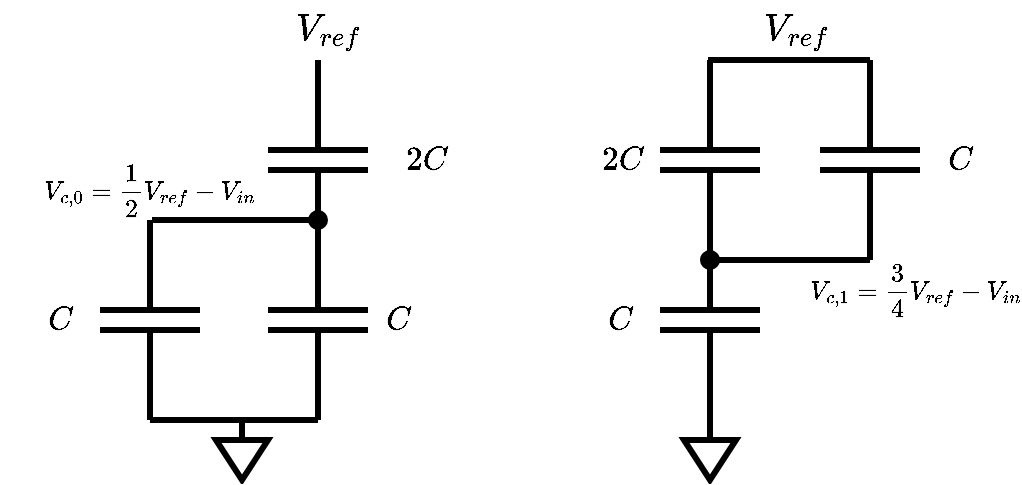 <mxfile version="24.7.8">
  <diagram name="Page-1" id="BodhiIdGOb4gnPhzjzql">
    <mxGraphModel dx="768" dy="708" grid="1" gridSize="10" guides="1" tooltips="1" connect="1" arrows="1" fold="1" page="1" pageScale="1" pageWidth="850" pageHeight="1100" math="1" shadow="0">
      <root>
        <mxCell id="0" />
        <mxCell id="1" parent="0" />
        <mxCell id="wMdjij9ZZsWg5IOOSUUW-1" value="" style="pointerEvents=1;verticalLabelPosition=bottom;shadow=0;dashed=0;align=center;html=1;verticalAlign=top;shape=mxgraph.electrical.capacitors.capacitor_1;direction=south;strokeWidth=3;" parent="1" vertex="1">
          <mxGeometry x="214" y="280" width="50" height="100" as="geometry" />
        </mxCell>
        <mxCell id="wMdjij9ZZsWg5IOOSUUW-2" value="" style="pointerEvents=1;verticalLabelPosition=bottom;shadow=0;dashed=0;align=center;html=1;verticalAlign=top;shape=mxgraph.electrical.capacitors.capacitor_1;direction=south;strokeWidth=3;" parent="1" vertex="1">
          <mxGeometry x="214" y="360" width="50" height="100" as="geometry" />
        </mxCell>
        <mxCell id="wMdjij9ZZsWg5IOOSUUW-3" value="" style="pointerEvents=1;verticalLabelPosition=bottom;shadow=0;dashed=0;align=center;html=1;verticalAlign=top;shape=mxgraph.electrical.capacitors.capacitor_1;direction=south;strokeWidth=3;" parent="1" vertex="1">
          <mxGeometry x="410" y="280" width="50" height="100" as="geometry" />
        </mxCell>
        <mxCell id="wMdjij9ZZsWg5IOOSUUW-4" value="" style="pointerEvents=1;verticalLabelPosition=bottom;shadow=0;dashed=0;align=center;html=1;verticalAlign=top;shape=mxgraph.electrical.capacitors.capacitor_1;direction=south;strokeWidth=3;" parent="1" vertex="1">
          <mxGeometry x="410" y="360" width="50" height="100" as="geometry" />
        </mxCell>
        <mxCell id="wMdjij9ZZsWg5IOOSUUW-5" value="" style="pointerEvents=1;verticalLabelPosition=bottom;shadow=0;dashed=0;align=center;html=1;verticalAlign=top;shape=mxgraph.electrical.capacitors.capacitor_1;direction=south;strokeWidth=3;" parent="1" vertex="1">
          <mxGeometry x="130" y="360" width="50" height="100" as="geometry" />
        </mxCell>
        <mxCell id="wMdjij9ZZsWg5IOOSUUW-6" value="" style="pointerEvents=1;verticalLabelPosition=bottom;shadow=0;dashed=0;align=center;html=1;verticalAlign=top;shape=mxgraph.electrical.capacitors.capacitor_1;direction=south;strokeWidth=3;" parent="1" vertex="1">
          <mxGeometry x="490" y="280" width="50" height="100" as="geometry" />
        </mxCell>
        <mxCell id="wMdjij9ZZsWg5IOOSUUW-7" value="" style="endArrow=none;html=1;rounded=0;entryX=1;entryY=0.5;entryDx=0;entryDy=0;entryPerimeter=0;exitX=1;exitY=0.5;exitDx=0;exitDy=0;exitPerimeter=0;strokeWidth=3;" parent="1" source="wMdjij9ZZsWg5IOOSUUW-5" target="wMdjij9ZZsWg5IOOSUUW-2" edge="1">
          <mxGeometry width="50" height="50" relative="1" as="geometry">
            <mxPoint x="160" y="460" as="sourcePoint" />
            <mxPoint x="210" y="410" as="targetPoint" />
          </mxGeometry>
        </mxCell>
        <mxCell id="wMdjij9ZZsWg5IOOSUUW-8" value="" style="endArrow=none;html=1;rounded=0;entryX=1;entryY=0.5;entryDx=0;entryDy=0;entryPerimeter=0;exitX=1;exitY=0.5;exitDx=0;exitDy=0;exitPerimeter=0;strokeWidth=3;" parent="1" edge="1">
          <mxGeometry width="50" height="50" relative="1" as="geometry">
            <mxPoint x="156" y="360" as="sourcePoint" />
            <mxPoint x="240" y="360" as="targetPoint" />
          </mxGeometry>
        </mxCell>
        <mxCell id="wMdjij9ZZsWg5IOOSUUW-9" value="" style="shape=waypoint;sketch=0;fillStyle=solid;size=6;pointerEvents=1;points=[];fillColor=none;resizable=0;rotatable=0;perimeter=centerPerimeter;snapToPoint=1;strokeWidth=3;" parent="1" vertex="1">
          <mxGeometry x="229" y="350" width="20" height="20" as="geometry" />
        </mxCell>
        <mxCell id="wMdjij9ZZsWg5IOOSUUW-10" value="" style="pointerEvents=1;verticalLabelPosition=bottom;shadow=0;dashed=0;align=center;html=1;verticalAlign=top;shape=mxgraph.electrical.signal_sources.signal_ground;strokeWidth=3;" parent="1" vertex="1">
          <mxGeometry x="188" y="460" width="26" height="30" as="geometry" />
        </mxCell>
        <mxCell id="wMdjij9ZZsWg5IOOSUUW-11" value="" style="pointerEvents=1;verticalLabelPosition=bottom;shadow=0;dashed=0;align=center;html=1;verticalAlign=top;shape=mxgraph.electrical.signal_sources.signal_ground;strokeWidth=3;" parent="1" vertex="1">
          <mxGeometry x="422" y="460" width="26" height="30" as="geometry" />
        </mxCell>
        <mxCell id="wMdjij9ZZsWg5IOOSUUW-12" value="" style="endArrow=none;html=1;rounded=0;entryX=1;entryY=0.5;entryDx=0;entryDy=0;entryPerimeter=0;exitX=1;exitY=0.5;exitDx=0;exitDy=0;exitPerimeter=0;strokeWidth=3;" parent="1" target="wMdjij9ZZsWg5IOOSUUW-6" edge="1">
          <mxGeometry width="50" height="50" relative="1" as="geometry">
            <mxPoint x="434" y="380" as="sourcePoint" />
            <mxPoint x="518" y="380" as="targetPoint" />
          </mxGeometry>
        </mxCell>
        <mxCell id="wMdjij9ZZsWg5IOOSUUW-13" value="" style="shape=waypoint;sketch=0;fillStyle=solid;size=6;pointerEvents=1;points=[];fillColor=none;resizable=0;rotatable=0;perimeter=centerPerimeter;snapToPoint=1;strokeWidth=3;" parent="1" vertex="1">
          <mxGeometry x="425" y="370" width="20" height="20" as="geometry" />
        </mxCell>
        <mxCell id="wMdjij9ZZsWg5IOOSUUW-14" value="" style="endArrow=none;html=1;rounded=0;entryX=1;entryY=0.5;entryDx=0;entryDy=0;entryPerimeter=0;exitX=1;exitY=0.5;exitDx=0;exitDy=0;exitPerimeter=0;strokeWidth=3;" parent="1" edge="1">
          <mxGeometry width="50" height="50" relative="1" as="geometry">
            <mxPoint x="434" y="280" as="sourcePoint" />
            <mxPoint x="515" y="280" as="targetPoint" />
          </mxGeometry>
        </mxCell>
        <mxCell id="wMdjij9ZZsWg5IOOSUUW-15" value="&lt;font style=&quot;font-size: 16px;&quot;&gt;$$V_{ref}$$&lt;/font&gt;" style="text;html=1;align=center;verticalAlign=middle;whiteSpace=wrap;rounded=0;" parent="1" vertex="1">
          <mxGeometry x="214" y="250" width="60" height="30" as="geometry" />
        </mxCell>
        <mxCell id="wMdjij9ZZsWg5IOOSUUW-16" value="&lt;font style=&quot;font-size: 16px;&quot;&gt;$$V_{ref}$$&lt;/font&gt;" style="text;html=1;align=center;verticalAlign=middle;whiteSpace=wrap;rounded=0;" parent="1" vertex="1">
          <mxGeometry x="448" y="250" width="60" height="30" as="geometry" />
        </mxCell>
        <mxCell id="wMdjij9ZZsWg5IOOSUUW-17" value="&lt;font style=&quot;font-size: 14px;&quot;&gt;$$2C$$&lt;/font&gt;" style="text;html=1;align=center;verticalAlign=middle;whiteSpace=wrap;rounded=0;" parent="1" vertex="1">
          <mxGeometry x="264" y="315" width="60" height="30" as="geometry" />
        </mxCell>
        <mxCell id="wMdjij9ZZsWg5IOOSUUW-18" value="&lt;font style=&quot;font-size: 14px;&quot;&gt;$$C$$&lt;/font&gt;" style="text;html=1;align=center;verticalAlign=middle;whiteSpace=wrap;rounded=0;" parent="1" vertex="1">
          <mxGeometry x="80" y="395" width="60" height="30" as="geometry" />
        </mxCell>
        <mxCell id="wMdjij9ZZsWg5IOOSUUW-19" value="&lt;font style=&quot;font-size: 14px;&quot;&gt;$$C$$&lt;/font&gt;" style="text;html=1;align=center;verticalAlign=middle;whiteSpace=wrap;rounded=0;" parent="1" vertex="1">
          <mxGeometry x="249" y="395" width="60" height="30" as="geometry" />
        </mxCell>
        <mxCell id="wMdjij9ZZsWg5IOOSUUW-20" value="&lt;font style=&quot;font-size: 14px;&quot;&gt;$$C$$&lt;/font&gt;" style="text;html=1;align=center;verticalAlign=middle;whiteSpace=wrap;rounded=0;" parent="1" vertex="1">
          <mxGeometry x="360" y="395" width="60" height="30" as="geometry" />
        </mxCell>
        <mxCell id="wMdjij9ZZsWg5IOOSUUW-21" value="&lt;font style=&quot;font-size: 14px;&quot;&gt;$$2C$$&lt;/font&gt;" style="text;html=1;align=center;verticalAlign=middle;whiteSpace=wrap;rounded=0;" parent="1" vertex="1">
          <mxGeometry x="362" y="315" width="60" height="30" as="geometry" />
        </mxCell>
        <mxCell id="wMdjij9ZZsWg5IOOSUUW-22" value="&lt;font style=&quot;font-size: 14px;&quot;&gt;$$C$$&lt;/font&gt;" style="text;html=1;align=center;verticalAlign=middle;whiteSpace=wrap;rounded=0;" parent="1" vertex="1">
          <mxGeometry x="530" y="315" width="60" height="30" as="geometry" />
        </mxCell>
        <mxCell id="ZLAdJmUx4lx9MMbFuYyC-1" value="&lt;font style=&quot;font-size: 11px;&quot;&gt;$$V_{c,0}=\frac{1}{2}V_{ref}-V_{in}$$&lt;/font&gt;" style="text;html=1;align=center;verticalAlign=middle;whiteSpace=wrap;rounded=0;" vertex="1" parent="1">
          <mxGeometry x="125" y="330" width="60" height="30" as="geometry" />
        </mxCell>
        <mxCell id="ZLAdJmUx4lx9MMbFuYyC-2" value="&lt;font style=&quot;font-size: 11px;&quot;&gt;$$V_{c,1}=\frac{3}{4}V_{ref}-V_{in}$$&lt;/font&gt;" style="text;html=1;align=center;verticalAlign=middle;whiteSpace=wrap;rounded=0;" vertex="1" parent="1">
          <mxGeometry x="508" y="380" width="60" height="30" as="geometry" />
        </mxCell>
      </root>
    </mxGraphModel>
  </diagram>
</mxfile>
